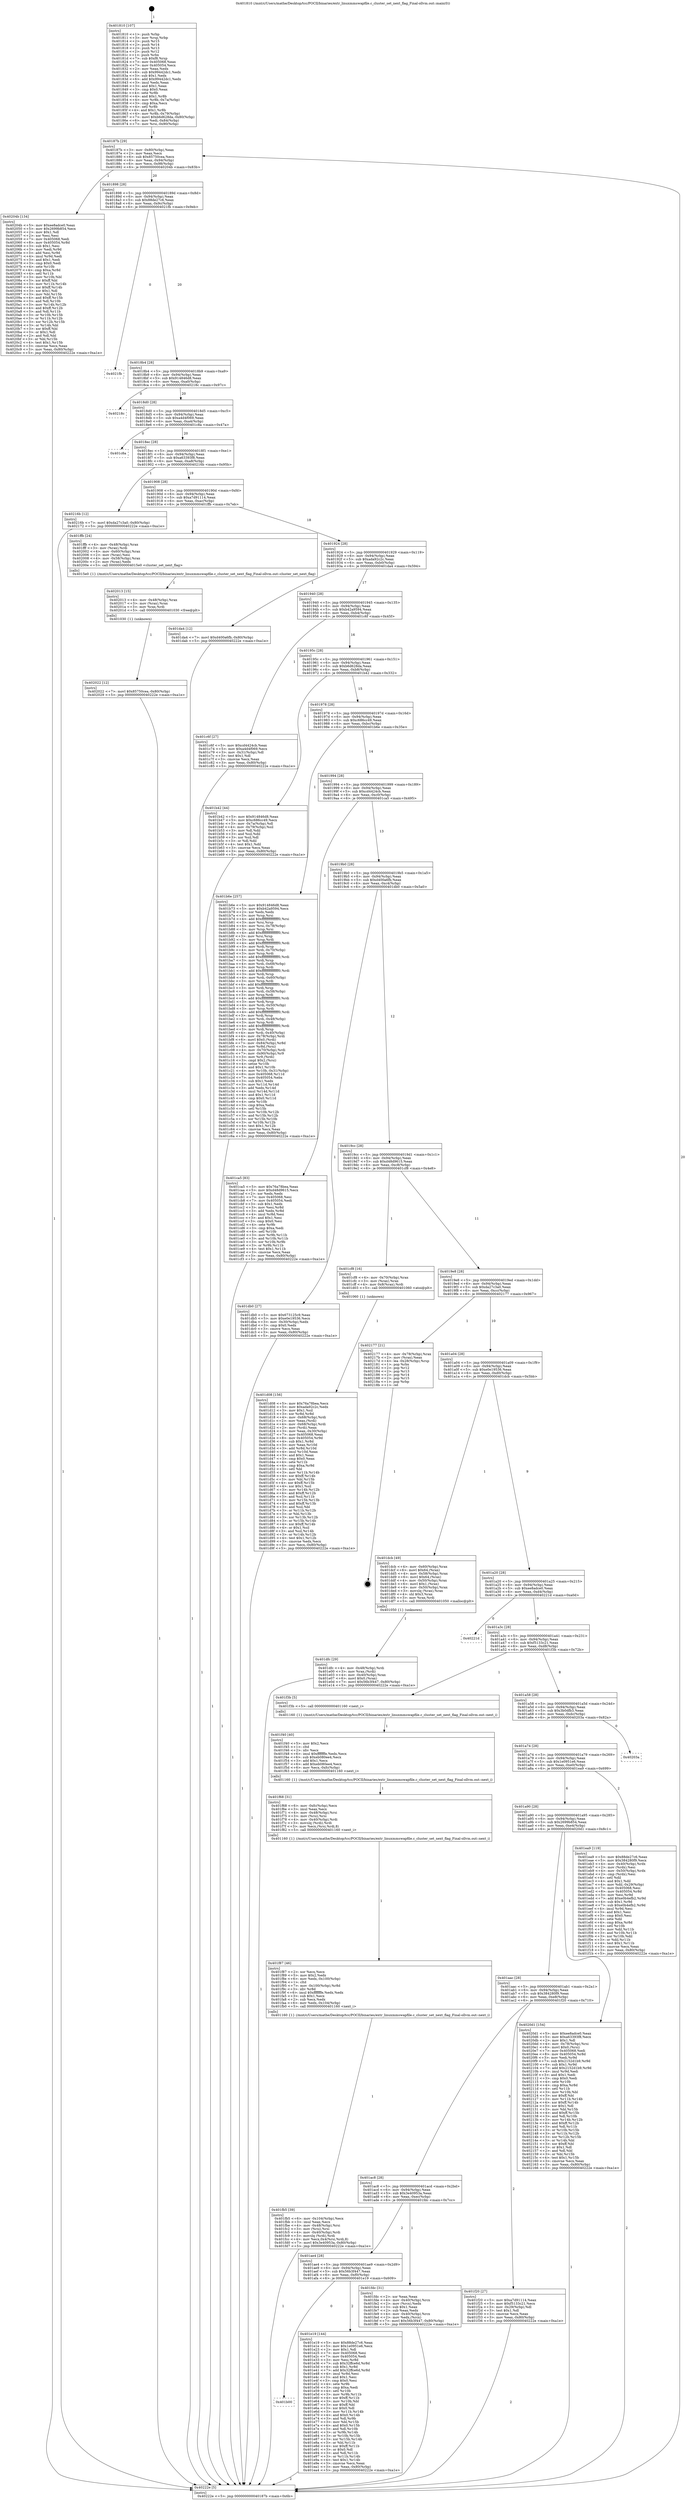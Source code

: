 digraph "0x401810" {
  label = "0x401810 (/mnt/c/Users/mathe/Desktop/tcc/POCII/binaries/extr_linuxmmswapfile.c_cluster_set_next_flag_Final-ollvm.out::main(0))"
  labelloc = "t"
  node[shape=record]

  Entry [label="",width=0.3,height=0.3,shape=circle,fillcolor=black,style=filled]
  "0x40187b" [label="{
     0x40187b [29]\l
     | [instrs]\l
     &nbsp;&nbsp;0x40187b \<+3\>: mov -0x80(%rbp),%eax\l
     &nbsp;&nbsp;0x40187e \<+2\>: mov %eax,%ecx\l
     &nbsp;&nbsp;0x401880 \<+6\>: sub $0x85750cea,%ecx\l
     &nbsp;&nbsp;0x401886 \<+6\>: mov %eax,-0x94(%rbp)\l
     &nbsp;&nbsp;0x40188c \<+6\>: mov %ecx,-0x98(%rbp)\l
     &nbsp;&nbsp;0x401892 \<+6\>: je 000000000040204b \<main+0x83b\>\l
  }"]
  "0x40204b" [label="{
     0x40204b [134]\l
     | [instrs]\l
     &nbsp;&nbsp;0x40204b \<+5\>: mov $0xee8adce0,%eax\l
     &nbsp;&nbsp;0x402050 \<+5\>: mov $0x2699b854,%ecx\l
     &nbsp;&nbsp;0x402055 \<+2\>: mov $0x1,%dl\l
     &nbsp;&nbsp;0x402057 \<+2\>: xor %esi,%esi\l
     &nbsp;&nbsp;0x402059 \<+7\>: mov 0x405068,%edi\l
     &nbsp;&nbsp;0x402060 \<+8\>: mov 0x405054,%r8d\l
     &nbsp;&nbsp;0x402068 \<+3\>: sub $0x1,%esi\l
     &nbsp;&nbsp;0x40206b \<+3\>: mov %edi,%r9d\l
     &nbsp;&nbsp;0x40206e \<+3\>: add %esi,%r9d\l
     &nbsp;&nbsp;0x402071 \<+4\>: imul %r9d,%edi\l
     &nbsp;&nbsp;0x402075 \<+3\>: and $0x1,%edi\l
     &nbsp;&nbsp;0x402078 \<+3\>: cmp $0x0,%edi\l
     &nbsp;&nbsp;0x40207b \<+4\>: sete %r10b\l
     &nbsp;&nbsp;0x40207f \<+4\>: cmp $0xa,%r8d\l
     &nbsp;&nbsp;0x402083 \<+4\>: setl %r11b\l
     &nbsp;&nbsp;0x402087 \<+3\>: mov %r10b,%bl\l
     &nbsp;&nbsp;0x40208a \<+3\>: xor $0xff,%bl\l
     &nbsp;&nbsp;0x40208d \<+3\>: mov %r11b,%r14b\l
     &nbsp;&nbsp;0x402090 \<+4\>: xor $0xff,%r14b\l
     &nbsp;&nbsp;0x402094 \<+3\>: xor $0x1,%dl\l
     &nbsp;&nbsp;0x402097 \<+3\>: mov %bl,%r15b\l
     &nbsp;&nbsp;0x40209a \<+4\>: and $0xff,%r15b\l
     &nbsp;&nbsp;0x40209e \<+3\>: and %dl,%r10b\l
     &nbsp;&nbsp;0x4020a1 \<+3\>: mov %r14b,%r12b\l
     &nbsp;&nbsp;0x4020a4 \<+4\>: and $0xff,%r12b\l
     &nbsp;&nbsp;0x4020a8 \<+3\>: and %dl,%r11b\l
     &nbsp;&nbsp;0x4020ab \<+3\>: or %r10b,%r15b\l
     &nbsp;&nbsp;0x4020ae \<+3\>: or %r11b,%r12b\l
     &nbsp;&nbsp;0x4020b1 \<+3\>: xor %r12b,%r15b\l
     &nbsp;&nbsp;0x4020b4 \<+3\>: or %r14b,%bl\l
     &nbsp;&nbsp;0x4020b7 \<+3\>: xor $0xff,%bl\l
     &nbsp;&nbsp;0x4020ba \<+3\>: or $0x1,%dl\l
     &nbsp;&nbsp;0x4020bd \<+2\>: and %dl,%bl\l
     &nbsp;&nbsp;0x4020bf \<+3\>: or %bl,%r15b\l
     &nbsp;&nbsp;0x4020c2 \<+4\>: test $0x1,%r15b\l
     &nbsp;&nbsp;0x4020c6 \<+3\>: cmovne %ecx,%eax\l
     &nbsp;&nbsp;0x4020c9 \<+3\>: mov %eax,-0x80(%rbp)\l
     &nbsp;&nbsp;0x4020cc \<+5\>: jmp 000000000040222e \<main+0xa1e\>\l
  }"]
  "0x401898" [label="{
     0x401898 [28]\l
     | [instrs]\l
     &nbsp;&nbsp;0x401898 \<+5\>: jmp 000000000040189d \<main+0x8d\>\l
     &nbsp;&nbsp;0x40189d \<+6\>: mov -0x94(%rbp),%eax\l
     &nbsp;&nbsp;0x4018a3 \<+5\>: sub $0x88de27c6,%eax\l
     &nbsp;&nbsp;0x4018a8 \<+6\>: mov %eax,-0x9c(%rbp)\l
     &nbsp;&nbsp;0x4018ae \<+6\>: je 00000000004021fb \<main+0x9eb\>\l
  }"]
  Exit [label="",width=0.3,height=0.3,shape=circle,fillcolor=black,style=filled,peripheries=2]
  "0x4021fb" [label="{
     0x4021fb\l
  }", style=dashed]
  "0x4018b4" [label="{
     0x4018b4 [28]\l
     | [instrs]\l
     &nbsp;&nbsp;0x4018b4 \<+5\>: jmp 00000000004018b9 \<main+0xa9\>\l
     &nbsp;&nbsp;0x4018b9 \<+6\>: mov -0x94(%rbp),%eax\l
     &nbsp;&nbsp;0x4018bf \<+5\>: sub $0x914846d8,%eax\l
     &nbsp;&nbsp;0x4018c4 \<+6\>: mov %eax,-0xa0(%rbp)\l
     &nbsp;&nbsp;0x4018ca \<+6\>: je 000000000040218c \<main+0x97c\>\l
  }"]
  "0x402022" [label="{
     0x402022 [12]\l
     | [instrs]\l
     &nbsp;&nbsp;0x402022 \<+7\>: movl $0x85750cea,-0x80(%rbp)\l
     &nbsp;&nbsp;0x402029 \<+5\>: jmp 000000000040222e \<main+0xa1e\>\l
  }"]
  "0x40218c" [label="{
     0x40218c\l
  }", style=dashed]
  "0x4018d0" [label="{
     0x4018d0 [28]\l
     | [instrs]\l
     &nbsp;&nbsp;0x4018d0 \<+5\>: jmp 00000000004018d5 \<main+0xc5\>\l
     &nbsp;&nbsp;0x4018d5 \<+6\>: mov -0x94(%rbp),%eax\l
     &nbsp;&nbsp;0x4018db \<+5\>: sub $0xa4d4f069,%eax\l
     &nbsp;&nbsp;0x4018e0 \<+6\>: mov %eax,-0xa4(%rbp)\l
     &nbsp;&nbsp;0x4018e6 \<+6\>: je 0000000000401c8a \<main+0x47a\>\l
  }"]
  "0x402013" [label="{
     0x402013 [15]\l
     | [instrs]\l
     &nbsp;&nbsp;0x402013 \<+4\>: mov -0x48(%rbp),%rax\l
     &nbsp;&nbsp;0x402017 \<+3\>: mov (%rax),%rax\l
     &nbsp;&nbsp;0x40201a \<+3\>: mov %rax,%rdi\l
     &nbsp;&nbsp;0x40201d \<+5\>: call 0000000000401030 \<free@plt\>\l
     | [calls]\l
     &nbsp;&nbsp;0x401030 \{1\} (unknown)\l
  }"]
  "0x401c8a" [label="{
     0x401c8a\l
  }", style=dashed]
  "0x4018ec" [label="{
     0x4018ec [28]\l
     | [instrs]\l
     &nbsp;&nbsp;0x4018ec \<+5\>: jmp 00000000004018f1 \<main+0xe1\>\l
     &nbsp;&nbsp;0x4018f1 \<+6\>: mov -0x94(%rbp),%eax\l
     &nbsp;&nbsp;0x4018f7 \<+5\>: sub $0xa63393f8,%eax\l
     &nbsp;&nbsp;0x4018fc \<+6\>: mov %eax,-0xa8(%rbp)\l
     &nbsp;&nbsp;0x401902 \<+6\>: je 000000000040216b \<main+0x95b\>\l
  }"]
  "0x401fb5" [label="{
     0x401fb5 [39]\l
     | [instrs]\l
     &nbsp;&nbsp;0x401fb5 \<+6\>: mov -0x104(%rbp),%ecx\l
     &nbsp;&nbsp;0x401fbb \<+3\>: imul %eax,%ecx\l
     &nbsp;&nbsp;0x401fbe \<+4\>: mov -0x48(%rbp),%rsi\l
     &nbsp;&nbsp;0x401fc2 \<+3\>: mov (%rsi),%rsi\l
     &nbsp;&nbsp;0x401fc5 \<+4\>: mov -0x40(%rbp),%rdi\l
     &nbsp;&nbsp;0x401fc9 \<+3\>: movslq (%rdi),%rdi\l
     &nbsp;&nbsp;0x401fcc \<+4\>: mov %ecx,0x4(%rsi,%rdi,8)\l
     &nbsp;&nbsp;0x401fd0 \<+7\>: movl $0x3e40953a,-0x80(%rbp)\l
     &nbsp;&nbsp;0x401fd7 \<+5\>: jmp 000000000040222e \<main+0xa1e\>\l
  }"]
  "0x40216b" [label="{
     0x40216b [12]\l
     | [instrs]\l
     &nbsp;&nbsp;0x40216b \<+7\>: movl $0xda27c3a0,-0x80(%rbp)\l
     &nbsp;&nbsp;0x402172 \<+5\>: jmp 000000000040222e \<main+0xa1e\>\l
  }"]
  "0x401908" [label="{
     0x401908 [28]\l
     | [instrs]\l
     &nbsp;&nbsp;0x401908 \<+5\>: jmp 000000000040190d \<main+0xfd\>\l
     &nbsp;&nbsp;0x40190d \<+6\>: mov -0x94(%rbp),%eax\l
     &nbsp;&nbsp;0x401913 \<+5\>: sub $0xa7d91114,%eax\l
     &nbsp;&nbsp;0x401918 \<+6\>: mov %eax,-0xac(%rbp)\l
     &nbsp;&nbsp;0x40191e \<+6\>: je 0000000000401ffb \<main+0x7eb\>\l
  }"]
  "0x401f87" [label="{
     0x401f87 [46]\l
     | [instrs]\l
     &nbsp;&nbsp;0x401f87 \<+2\>: xor %ecx,%ecx\l
     &nbsp;&nbsp;0x401f89 \<+5\>: mov $0x2,%edx\l
     &nbsp;&nbsp;0x401f8e \<+6\>: mov %edx,-0x100(%rbp)\l
     &nbsp;&nbsp;0x401f94 \<+1\>: cltd\l
     &nbsp;&nbsp;0x401f95 \<+7\>: mov -0x100(%rbp),%r8d\l
     &nbsp;&nbsp;0x401f9c \<+3\>: idiv %r8d\l
     &nbsp;&nbsp;0x401f9f \<+6\>: imul $0xfffffffe,%edx,%edx\l
     &nbsp;&nbsp;0x401fa5 \<+3\>: sub $0x1,%ecx\l
     &nbsp;&nbsp;0x401fa8 \<+2\>: sub %ecx,%edx\l
     &nbsp;&nbsp;0x401faa \<+6\>: mov %edx,-0x104(%rbp)\l
     &nbsp;&nbsp;0x401fb0 \<+5\>: call 0000000000401160 \<next_i\>\l
     | [calls]\l
     &nbsp;&nbsp;0x401160 \{1\} (/mnt/c/Users/mathe/Desktop/tcc/POCII/binaries/extr_linuxmmswapfile.c_cluster_set_next_flag_Final-ollvm.out::next_i)\l
  }"]
  "0x401ffb" [label="{
     0x401ffb [24]\l
     | [instrs]\l
     &nbsp;&nbsp;0x401ffb \<+4\>: mov -0x48(%rbp),%rax\l
     &nbsp;&nbsp;0x401fff \<+3\>: mov (%rax),%rdi\l
     &nbsp;&nbsp;0x402002 \<+4\>: mov -0x60(%rbp),%rax\l
     &nbsp;&nbsp;0x402006 \<+2\>: mov (%rax),%esi\l
     &nbsp;&nbsp;0x402008 \<+4\>: mov -0x58(%rbp),%rax\l
     &nbsp;&nbsp;0x40200c \<+2\>: mov (%rax),%edx\l
     &nbsp;&nbsp;0x40200e \<+5\>: call 00000000004015e0 \<cluster_set_next_flag\>\l
     | [calls]\l
     &nbsp;&nbsp;0x4015e0 \{1\} (/mnt/c/Users/mathe/Desktop/tcc/POCII/binaries/extr_linuxmmswapfile.c_cluster_set_next_flag_Final-ollvm.out::cluster_set_next_flag)\l
  }"]
  "0x401924" [label="{
     0x401924 [28]\l
     | [instrs]\l
     &nbsp;&nbsp;0x401924 \<+5\>: jmp 0000000000401929 \<main+0x119\>\l
     &nbsp;&nbsp;0x401929 \<+6\>: mov -0x94(%rbp),%eax\l
     &nbsp;&nbsp;0x40192f \<+5\>: sub $0xada92c2c,%eax\l
     &nbsp;&nbsp;0x401934 \<+6\>: mov %eax,-0xb0(%rbp)\l
     &nbsp;&nbsp;0x40193a \<+6\>: je 0000000000401da4 \<main+0x594\>\l
  }"]
  "0x401f68" [label="{
     0x401f68 [31]\l
     | [instrs]\l
     &nbsp;&nbsp;0x401f68 \<+6\>: mov -0xfc(%rbp),%ecx\l
     &nbsp;&nbsp;0x401f6e \<+3\>: imul %eax,%ecx\l
     &nbsp;&nbsp;0x401f71 \<+4\>: mov -0x48(%rbp),%rsi\l
     &nbsp;&nbsp;0x401f75 \<+3\>: mov (%rsi),%rsi\l
     &nbsp;&nbsp;0x401f78 \<+4\>: mov -0x40(%rbp),%rdi\l
     &nbsp;&nbsp;0x401f7c \<+3\>: movslq (%rdi),%rdi\l
     &nbsp;&nbsp;0x401f7f \<+3\>: mov %ecx,(%rsi,%rdi,8)\l
     &nbsp;&nbsp;0x401f82 \<+5\>: call 0000000000401160 \<next_i\>\l
     | [calls]\l
     &nbsp;&nbsp;0x401160 \{1\} (/mnt/c/Users/mathe/Desktop/tcc/POCII/binaries/extr_linuxmmswapfile.c_cluster_set_next_flag_Final-ollvm.out::next_i)\l
  }"]
  "0x401da4" [label="{
     0x401da4 [12]\l
     | [instrs]\l
     &nbsp;&nbsp;0x401da4 \<+7\>: movl $0xd400a6fb,-0x80(%rbp)\l
     &nbsp;&nbsp;0x401dab \<+5\>: jmp 000000000040222e \<main+0xa1e\>\l
  }"]
  "0x401940" [label="{
     0x401940 [28]\l
     | [instrs]\l
     &nbsp;&nbsp;0x401940 \<+5\>: jmp 0000000000401945 \<main+0x135\>\l
     &nbsp;&nbsp;0x401945 \<+6\>: mov -0x94(%rbp),%eax\l
     &nbsp;&nbsp;0x40194b \<+5\>: sub $0xb42a9594,%eax\l
     &nbsp;&nbsp;0x401950 \<+6\>: mov %eax,-0xb4(%rbp)\l
     &nbsp;&nbsp;0x401956 \<+6\>: je 0000000000401c6f \<main+0x45f\>\l
  }"]
  "0x401f40" [label="{
     0x401f40 [40]\l
     | [instrs]\l
     &nbsp;&nbsp;0x401f40 \<+5\>: mov $0x2,%ecx\l
     &nbsp;&nbsp;0x401f45 \<+1\>: cltd\l
     &nbsp;&nbsp;0x401f46 \<+2\>: idiv %ecx\l
     &nbsp;&nbsp;0x401f48 \<+6\>: imul $0xfffffffe,%edx,%ecx\l
     &nbsp;&nbsp;0x401f4e \<+6\>: sub $0xeb080ee4,%ecx\l
     &nbsp;&nbsp;0x401f54 \<+3\>: add $0x1,%ecx\l
     &nbsp;&nbsp;0x401f57 \<+6\>: add $0xeb080ee4,%ecx\l
     &nbsp;&nbsp;0x401f5d \<+6\>: mov %ecx,-0xfc(%rbp)\l
     &nbsp;&nbsp;0x401f63 \<+5\>: call 0000000000401160 \<next_i\>\l
     | [calls]\l
     &nbsp;&nbsp;0x401160 \{1\} (/mnt/c/Users/mathe/Desktop/tcc/POCII/binaries/extr_linuxmmswapfile.c_cluster_set_next_flag_Final-ollvm.out::next_i)\l
  }"]
  "0x401c6f" [label="{
     0x401c6f [27]\l
     | [instrs]\l
     &nbsp;&nbsp;0x401c6f \<+5\>: mov $0xcd4424cb,%eax\l
     &nbsp;&nbsp;0x401c74 \<+5\>: mov $0xa4d4f069,%ecx\l
     &nbsp;&nbsp;0x401c79 \<+3\>: mov -0x31(%rbp),%dl\l
     &nbsp;&nbsp;0x401c7c \<+3\>: test $0x1,%dl\l
     &nbsp;&nbsp;0x401c7f \<+3\>: cmovne %ecx,%eax\l
     &nbsp;&nbsp;0x401c82 \<+3\>: mov %eax,-0x80(%rbp)\l
     &nbsp;&nbsp;0x401c85 \<+5\>: jmp 000000000040222e \<main+0xa1e\>\l
  }"]
  "0x40195c" [label="{
     0x40195c [28]\l
     | [instrs]\l
     &nbsp;&nbsp;0x40195c \<+5\>: jmp 0000000000401961 \<main+0x151\>\l
     &nbsp;&nbsp;0x401961 \<+6\>: mov -0x94(%rbp),%eax\l
     &nbsp;&nbsp;0x401967 \<+5\>: sub $0xb6d628da,%eax\l
     &nbsp;&nbsp;0x40196c \<+6\>: mov %eax,-0xb8(%rbp)\l
     &nbsp;&nbsp;0x401972 \<+6\>: je 0000000000401b42 \<main+0x332\>\l
  }"]
  "0x401b00" [label="{
     0x401b00\l
  }", style=dashed]
  "0x401b42" [label="{
     0x401b42 [44]\l
     | [instrs]\l
     &nbsp;&nbsp;0x401b42 \<+5\>: mov $0x914846d8,%eax\l
     &nbsp;&nbsp;0x401b47 \<+5\>: mov $0xc686cc49,%ecx\l
     &nbsp;&nbsp;0x401b4c \<+3\>: mov -0x7a(%rbp),%dl\l
     &nbsp;&nbsp;0x401b4f \<+4\>: mov -0x79(%rbp),%sil\l
     &nbsp;&nbsp;0x401b53 \<+3\>: mov %dl,%dil\l
     &nbsp;&nbsp;0x401b56 \<+3\>: and %sil,%dil\l
     &nbsp;&nbsp;0x401b59 \<+3\>: xor %sil,%dl\l
     &nbsp;&nbsp;0x401b5c \<+3\>: or %dl,%dil\l
     &nbsp;&nbsp;0x401b5f \<+4\>: test $0x1,%dil\l
     &nbsp;&nbsp;0x401b63 \<+3\>: cmovne %ecx,%eax\l
     &nbsp;&nbsp;0x401b66 \<+3\>: mov %eax,-0x80(%rbp)\l
     &nbsp;&nbsp;0x401b69 \<+5\>: jmp 000000000040222e \<main+0xa1e\>\l
  }"]
  "0x401978" [label="{
     0x401978 [28]\l
     | [instrs]\l
     &nbsp;&nbsp;0x401978 \<+5\>: jmp 000000000040197d \<main+0x16d\>\l
     &nbsp;&nbsp;0x40197d \<+6\>: mov -0x94(%rbp),%eax\l
     &nbsp;&nbsp;0x401983 \<+5\>: sub $0xc686cc49,%eax\l
     &nbsp;&nbsp;0x401988 \<+6\>: mov %eax,-0xbc(%rbp)\l
     &nbsp;&nbsp;0x40198e \<+6\>: je 0000000000401b6e \<main+0x35e\>\l
  }"]
  "0x40222e" [label="{
     0x40222e [5]\l
     | [instrs]\l
     &nbsp;&nbsp;0x40222e \<+5\>: jmp 000000000040187b \<main+0x6b\>\l
  }"]
  "0x401810" [label="{
     0x401810 [107]\l
     | [instrs]\l
     &nbsp;&nbsp;0x401810 \<+1\>: push %rbp\l
     &nbsp;&nbsp;0x401811 \<+3\>: mov %rsp,%rbp\l
     &nbsp;&nbsp;0x401814 \<+2\>: push %r15\l
     &nbsp;&nbsp;0x401816 \<+2\>: push %r14\l
     &nbsp;&nbsp;0x401818 \<+2\>: push %r13\l
     &nbsp;&nbsp;0x40181a \<+2\>: push %r12\l
     &nbsp;&nbsp;0x40181c \<+1\>: push %rbx\l
     &nbsp;&nbsp;0x40181d \<+7\>: sub $0xf8,%rsp\l
     &nbsp;&nbsp;0x401824 \<+7\>: mov 0x405068,%eax\l
     &nbsp;&nbsp;0x40182b \<+7\>: mov 0x405054,%ecx\l
     &nbsp;&nbsp;0x401832 \<+2\>: mov %eax,%edx\l
     &nbsp;&nbsp;0x401834 \<+6\>: sub $0x99442dc1,%edx\l
     &nbsp;&nbsp;0x40183a \<+3\>: sub $0x1,%edx\l
     &nbsp;&nbsp;0x40183d \<+6\>: add $0x99442dc1,%edx\l
     &nbsp;&nbsp;0x401843 \<+3\>: imul %edx,%eax\l
     &nbsp;&nbsp;0x401846 \<+3\>: and $0x1,%eax\l
     &nbsp;&nbsp;0x401849 \<+3\>: cmp $0x0,%eax\l
     &nbsp;&nbsp;0x40184c \<+4\>: sete %r8b\l
     &nbsp;&nbsp;0x401850 \<+4\>: and $0x1,%r8b\l
     &nbsp;&nbsp;0x401854 \<+4\>: mov %r8b,-0x7a(%rbp)\l
     &nbsp;&nbsp;0x401858 \<+3\>: cmp $0xa,%ecx\l
     &nbsp;&nbsp;0x40185b \<+4\>: setl %r8b\l
     &nbsp;&nbsp;0x40185f \<+4\>: and $0x1,%r8b\l
     &nbsp;&nbsp;0x401863 \<+4\>: mov %r8b,-0x79(%rbp)\l
     &nbsp;&nbsp;0x401867 \<+7\>: movl $0xb6d628da,-0x80(%rbp)\l
     &nbsp;&nbsp;0x40186e \<+6\>: mov %edi,-0x84(%rbp)\l
     &nbsp;&nbsp;0x401874 \<+7\>: mov %rsi,-0x90(%rbp)\l
  }"]
  "0x401e19" [label="{
     0x401e19 [144]\l
     | [instrs]\l
     &nbsp;&nbsp;0x401e19 \<+5\>: mov $0x88de27c6,%eax\l
     &nbsp;&nbsp;0x401e1e \<+5\>: mov $0x1e0951e6,%ecx\l
     &nbsp;&nbsp;0x401e23 \<+2\>: mov $0x1,%dl\l
     &nbsp;&nbsp;0x401e25 \<+7\>: mov 0x405068,%esi\l
     &nbsp;&nbsp;0x401e2c \<+7\>: mov 0x405054,%edi\l
     &nbsp;&nbsp;0x401e33 \<+3\>: mov %esi,%r8d\l
     &nbsp;&nbsp;0x401e36 \<+7\>: sub $0x32ffce6d,%r8d\l
     &nbsp;&nbsp;0x401e3d \<+4\>: sub $0x1,%r8d\l
     &nbsp;&nbsp;0x401e41 \<+7\>: add $0x32ffce6d,%r8d\l
     &nbsp;&nbsp;0x401e48 \<+4\>: imul %r8d,%esi\l
     &nbsp;&nbsp;0x401e4c \<+3\>: and $0x1,%esi\l
     &nbsp;&nbsp;0x401e4f \<+3\>: cmp $0x0,%esi\l
     &nbsp;&nbsp;0x401e52 \<+4\>: sete %r9b\l
     &nbsp;&nbsp;0x401e56 \<+3\>: cmp $0xa,%edi\l
     &nbsp;&nbsp;0x401e59 \<+4\>: setl %r10b\l
     &nbsp;&nbsp;0x401e5d \<+3\>: mov %r9b,%r11b\l
     &nbsp;&nbsp;0x401e60 \<+4\>: xor $0xff,%r11b\l
     &nbsp;&nbsp;0x401e64 \<+3\>: mov %r10b,%bl\l
     &nbsp;&nbsp;0x401e67 \<+3\>: xor $0xff,%bl\l
     &nbsp;&nbsp;0x401e6a \<+3\>: xor $0x0,%dl\l
     &nbsp;&nbsp;0x401e6d \<+3\>: mov %r11b,%r14b\l
     &nbsp;&nbsp;0x401e70 \<+4\>: and $0x0,%r14b\l
     &nbsp;&nbsp;0x401e74 \<+3\>: and %dl,%r9b\l
     &nbsp;&nbsp;0x401e77 \<+3\>: mov %bl,%r15b\l
     &nbsp;&nbsp;0x401e7a \<+4\>: and $0x0,%r15b\l
     &nbsp;&nbsp;0x401e7e \<+3\>: and %dl,%r10b\l
     &nbsp;&nbsp;0x401e81 \<+3\>: or %r9b,%r14b\l
     &nbsp;&nbsp;0x401e84 \<+3\>: or %r10b,%r15b\l
     &nbsp;&nbsp;0x401e87 \<+3\>: xor %r15b,%r14b\l
     &nbsp;&nbsp;0x401e8a \<+3\>: or %bl,%r11b\l
     &nbsp;&nbsp;0x401e8d \<+4\>: xor $0xff,%r11b\l
     &nbsp;&nbsp;0x401e91 \<+3\>: or $0x0,%dl\l
     &nbsp;&nbsp;0x401e94 \<+3\>: and %dl,%r11b\l
     &nbsp;&nbsp;0x401e97 \<+3\>: or %r11b,%r14b\l
     &nbsp;&nbsp;0x401e9a \<+4\>: test $0x1,%r14b\l
     &nbsp;&nbsp;0x401e9e \<+3\>: cmovne %ecx,%eax\l
     &nbsp;&nbsp;0x401ea1 \<+3\>: mov %eax,-0x80(%rbp)\l
     &nbsp;&nbsp;0x401ea4 \<+5\>: jmp 000000000040222e \<main+0xa1e\>\l
  }"]
  "0x401b6e" [label="{
     0x401b6e [257]\l
     | [instrs]\l
     &nbsp;&nbsp;0x401b6e \<+5\>: mov $0x914846d8,%eax\l
     &nbsp;&nbsp;0x401b73 \<+5\>: mov $0xb42a9594,%ecx\l
     &nbsp;&nbsp;0x401b78 \<+2\>: xor %edx,%edx\l
     &nbsp;&nbsp;0x401b7a \<+3\>: mov %rsp,%rsi\l
     &nbsp;&nbsp;0x401b7d \<+4\>: add $0xfffffffffffffff0,%rsi\l
     &nbsp;&nbsp;0x401b81 \<+3\>: mov %rsi,%rsp\l
     &nbsp;&nbsp;0x401b84 \<+4\>: mov %rsi,-0x78(%rbp)\l
     &nbsp;&nbsp;0x401b88 \<+3\>: mov %rsp,%rsi\l
     &nbsp;&nbsp;0x401b8b \<+4\>: add $0xfffffffffffffff0,%rsi\l
     &nbsp;&nbsp;0x401b8f \<+3\>: mov %rsi,%rsp\l
     &nbsp;&nbsp;0x401b92 \<+3\>: mov %rsp,%rdi\l
     &nbsp;&nbsp;0x401b95 \<+4\>: add $0xfffffffffffffff0,%rdi\l
     &nbsp;&nbsp;0x401b99 \<+3\>: mov %rdi,%rsp\l
     &nbsp;&nbsp;0x401b9c \<+4\>: mov %rdi,-0x70(%rbp)\l
     &nbsp;&nbsp;0x401ba0 \<+3\>: mov %rsp,%rdi\l
     &nbsp;&nbsp;0x401ba3 \<+4\>: add $0xfffffffffffffff0,%rdi\l
     &nbsp;&nbsp;0x401ba7 \<+3\>: mov %rdi,%rsp\l
     &nbsp;&nbsp;0x401baa \<+4\>: mov %rdi,-0x68(%rbp)\l
     &nbsp;&nbsp;0x401bae \<+3\>: mov %rsp,%rdi\l
     &nbsp;&nbsp;0x401bb1 \<+4\>: add $0xfffffffffffffff0,%rdi\l
     &nbsp;&nbsp;0x401bb5 \<+3\>: mov %rdi,%rsp\l
     &nbsp;&nbsp;0x401bb8 \<+4\>: mov %rdi,-0x60(%rbp)\l
     &nbsp;&nbsp;0x401bbc \<+3\>: mov %rsp,%rdi\l
     &nbsp;&nbsp;0x401bbf \<+4\>: add $0xfffffffffffffff0,%rdi\l
     &nbsp;&nbsp;0x401bc3 \<+3\>: mov %rdi,%rsp\l
     &nbsp;&nbsp;0x401bc6 \<+4\>: mov %rdi,-0x58(%rbp)\l
     &nbsp;&nbsp;0x401bca \<+3\>: mov %rsp,%rdi\l
     &nbsp;&nbsp;0x401bcd \<+4\>: add $0xfffffffffffffff0,%rdi\l
     &nbsp;&nbsp;0x401bd1 \<+3\>: mov %rdi,%rsp\l
     &nbsp;&nbsp;0x401bd4 \<+4\>: mov %rdi,-0x50(%rbp)\l
     &nbsp;&nbsp;0x401bd8 \<+3\>: mov %rsp,%rdi\l
     &nbsp;&nbsp;0x401bdb \<+4\>: add $0xfffffffffffffff0,%rdi\l
     &nbsp;&nbsp;0x401bdf \<+3\>: mov %rdi,%rsp\l
     &nbsp;&nbsp;0x401be2 \<+4\>: mov %rdi,-0x48(%rbp)\l
     &nbsp;&nbsp;0x401be6 \<+3\>: mov %rsp,%rdi\l
     &nbsp;&nbsp;0x401be9 \<+4\>: add $0xfffffffffffffff0,%rdi\l
     &nbsp;&nbsp;0x401bed \<+3\>: mov %rdi,%rsp\l
     &nbsp;&nbsp;0x401bf0 \<+4\>: mov %rdi,-0x40(%rbp)\l
     &nbsp;&nbsp;0x401bf4 \<+4\>: mov -0x78(%rbp),%rdi\l
     &nbsp;&nbsp;0x401bf8 \<+6\>: movl $0x0,(%rdi)\l
     &nbsp;&nbsp;0x401bfe \<+7\>: mov -0x84(%rbp),%r8d\l
     &nbsp;&nbsp;0x401c05 \<+3\>: mov %r8d,(%rsi)\l
     &nbsp;&nbsp;0x401c08 \<+4\>: mov -0x70(%rbp),%rdi\l
     &nbsp;&nbsp;0x401c0c \<+7\>: mov -0x90(%rbp),%r9\l
     &nbsp;&nbsp;0x401c13 \<+3\>: mov %r9,(%rdi)\l
     &nbsp;&nbsp;0x401c16 \<+3\>: cmpl $0x2,(%rsi)\l
     &nbsp;&nbsp;0x401c19 \<+4\>: setne %r10b\l
     &nbsp;&nbsp;0x401c1d \<+4\>: and $0x1,%r10b\l
     &nbsp;&nbsp;0x401c21 \<+4\>: mov %r10b,-0x31(%rbp)\l
     &nbsp;&nbsp;0x401c25 \<+8\>: mov 0x405068,%r11d\l
     &nbsp;&nbsp;0x401c2d \<+7\>: mov 0x405054,%ebx\l
     &nbsp;&nbsp;0x401c34 \<+3\>: sub $0x1,%edx\l
     &nbsp;&nbsp;0x401c37 \<+3\>: mov %r11d,%r14d\l
     &nbsp;&nbsp;0x401c3a \<+3\>: add %edx,%r14d\l
     &nbsp;&nbsp;0x401c3d \<+4\>: imul %r14d,%r11d\l
     &nbsp;&nbsp;0x401c41 \<+4\>: and $0x1,%r11d\l
     &nbsp;&nbsp;0x401c45 \<+4\>: cmp $0x0,%r11d\l
     &nbsp;&nbsp;0x401c49 \<+4\>: sete %r10b\l
     &nbsp;&nbsp;0x401c4d \<+3\>: cmp $0xa,%ebx\l
     &nbsp;&nbsp;0x401c50 \<+4\>: setl %r15b\l
     &nbsp;&nbsp;0x401c54 \<+3\>: mov %r10b,%r12b\l
     &nbsp;&nbsp;0x401c57 \<+3\>: and %r15b,%r12b\l
     &nbsp;&nbsp;0x401c5a \<+3\>: xor %r15b,%r10b\l
     &nbsp;&nbsp;0x401c5d \<+3\>: or %r10b,%r12b\l
     &nbsp;&nbsp;0x401c60 \<+4\>: test $0x1,%r12b\l
     &nbsp;&nbsp;0x401c64 \<+3\>: cmovne %ecx,%eax\l
     &nbsp;&nbsp;0x401c67 \<+3\>: mov %eax,-0x80(%rbp)\l
     &nbsp;&nbsp;0x401c6a \<+5\>: jmp 000000000040222e \<main+0xa1e\>\l
  }"]
  "0x401994" [label="{
     0x401994 [28]\l
     | [instrs]\l
     &nbsp;&nbsp;0x401994 \<+5\>: jmp 0000000000401999 \<main+0x189\>\l
     &nbsp;&nbsp;0x401999 \<+6\>: mov -0x94(%rbp),%eax\l
     &nbsp;&nbsp;0x40199f \<+5\>: sub $0xcd4424cb,%eax\l
     &nbsp;&nbsp;0x4019a4 \<+6\>: mov %eax,-0xc0(%rbp)\l
     &nbsp;&nbsp;0x4019aa \<+6\>: je 0000000000401ca5 \<main+0x495\>\l
  }"]
  "0x401ae4" [label="{
     0x401ae4 [28]\l
     | [instrs]\l
     &nbsp;&nbsp;0x401ae4 \<+5\>: jmp 0000000000401ae9 \<main+0x2d9\>\l
     &nbsp;&nbsp;0x401ae9 \<+6\>: mov -0x94(%rbp),%eax\l
     &nbsp;&nbsp;0x401aef \<+5\>: sub $0x56b3f447,%eax\l
     &nbsp;&nbsp;0x401af4 \<+6\>: mov %eax,-0xf0(%rbp)\l
     &nbsp;&nbsp;0x401afa \<+6\>: je 0000000000401e19 \<main+0x609\>\l
  }"]
  "0x401fdc" [label="{
     0x401fdc [31]\l
     | [instrs]\l
     &nbsp;&nbsp;0x401fdc \<+2\>: xor %eax,%eax\l
     &nbsp;&nbsp;0x401fde \<+4\>: mov -0x40(%rbp),%rcx\l
     &nbsp;&nbsp;0x401fe2 \<+2\>: mov (%rcx),%edx\l
     &nbsp;&nbsp;0x401fe4 \<+3\>: sub $0x1,%eax\l
     &nbsp;&nbsp;0x401fe7 \<+2\>: sub %eax,%edx\l
     &nbsp;&nbsp;0x401fe9 \<+4\>: mov -0x40(%rbp),%rcx\l
     &nbsp;&nbsp;0x401fed \<+2\>: mov %edx,(%rcx)\l
     &nbsp;&nbsp;0x401fef \<+7\>: movl $0x56b3f447,-0x80(%rbp)\l
     &nbsp;&nbsp;0x401ff6 \<+5\>: jmp 000000000040222e \<main+0xa1e\>\l
  }"]
  "0x401ca5" [label="{
     0x401ca5 [83]\l
     | [instrs]\l
     &nbsp;&nbsp;0x401ca5 \<+5\>: mov $0x76a78bea,%eax\l
     &nbsp;&nbsp;0x401caa \<+5\>: mov $0xd48d9615,%ecx\l
     &nbsp;&nbsp;0x401caf \<+2\>: xor %edx,%edx\l
     &nbsp;&nbsp;0x401cb1 \<+7\>: mov 0x405068,%esi\l
     &nbsp;&nbsp;0x401cb8 \<+7\>: mov 0x405054,%edi\l
     &nbsp;&nbsp;0x401cbf \<+3\>: sub $0x1,%edx\l
     &nbsp;&nbsp;0x401cc2 \<+3\>: mov %esi,%r8d\l
     &nbsp;&nbsp;0x401cc5 \<+3\>: add %edx,%r8d\l
     &nbsp;&nbsp;0x401cc8 \<+4\>: imul %r8d,%esi\l
     &nbsp;&nbsp;0x401ccc \<+3\>: and $0x1,%esi\l
     &nbsp;&nbsp;0x401ccf \<+3\>: cmp $0x0,%esi\l
     &nbsp;&nbsp;0x401cd2 \<+4\>: sete %r9b\l
     &nbsp;&nbsp;0x401cd6 \<+3\>: cmp $0xa,%edi\l
     &nbsp;&nbsp;0x401cd9 \<+4\>: setl %r10b\l
     &nbsp;&nbsp;0x401cdd \<+3\>: mov %r9b,%r11b\l
     &nbsp;&nbsp;0x401ce0 \<+3\>: and %r10b,%r11b\l
     &nbsp;&nbsp;0x401ce3 \<+3\>: xor %r10b,%r9b\l
     &nbsp;&nbsp;0x401ce6 \<+3\>: or %r9b,%r11b\l
     &nbsp;&nbsp;0x401ce9 \<+4\>: test $0x1,%r11b\l
     &nbsp;&nbsp;0x401ced \<+3\>: cmovne %ecx,%eax\l
     &nbsp;&nbsp;0x401cf0 \<+3\>: mov %eax,-0x80(%rbp)\l
     &nbsp;&nbsp;0x401cf3 \<+5\>: jmp 000000000040222e \<main+0xa1e\>\l
  }"]
  "0x4019b0" [label="{
     0x4019b0 [28]\l
     | [instrs]\l
     &nbsp;&nbsp;0x4019b0 \<+5\>: jmp 00000000004019b5 \<main+0x1a5\>\l
     &nbsp;&nbsp;0x4019b5 \<+6\>: mov -0x94(%rbp),%eax\l
     &nbsp;&nbsp;0x4019bb \<+5\>: sub $0xd400a6fb,%eax\l
     &nbsp;&nbsp;0x4019c0 \<+6\>: mov %eax,-0xc4(%rbp)\l
     &nbsp;&nbsp;0x4019c6 \<+6\>: je 0000000000401db0 \<main+0x5a0\>\l
  }"]
  "0x401ac8" [label="{
     0x401ac8 [28]\l
     | [instrs]\l
     &nbsp;&nbsp;0x401ac8 \<+5\>: jmp 0000000000401acd \<main+0x2bd\>\l
     &nbsp;&nbsp;0x401acd \<+6\>: mov -0x94(%rbp),%eax\l
     &nbsp;&nbsp;0x401ad3 \<+5\>: sub $0x3e40953a,%eax\l
     &nbsp;&nbsp;0x401ad8 \<+6\>: mov %eax,-0xec(%rbp)\l
     &nbsp;&nbsp;0x401ade \<+6\>: je 0000000000401fdc \<main+0x7cc\>\l
  }"]
  "0x401db0" [label="{
     0x401db0 [27]\l
     | [instrs]\l
     &nbsp;&nbsp;0x401db0 \<+5\>: mov $0x673125c9,%eax\l
     &nbsp;&nbsp;0x401db5 \<+5\>: mov $0xe0e19536,%ecx\l
     &nbsp;&nbsp;0x401dba \<+3\>: mov -0x30(%rbp),%edx\l
     &nbsp;&nbsp;0x401dbd \<+3\>: cmp $0x0,%edx\l
     &nbsp;&nbsp;0x401dc0 \<+3\>: cmove %ecx,%eax\l
     &nbsp;&nbsp;0x401dc3 \<+3\>: mov %eax,-0x80(%rbp)\l
     &nbsp;&nbsp;0x401dc6 \<+5\>: jmp 000000000040222e \<main+0xa1e\>\l
  }"]
  "0x4019cc" [label="{
     0x4019cc [28]\l
     | [instrs]\l
     &nbsp;&nbsp;0x4019cc \<+5\>: jmp 00000000004019d1 \<main+0x1c1\>\l
     &nbsp;&nbsp;0x4019d1 \<+6\>: mov -0x94(%rbp),%eax\l
     &nbsp;&nbsp;0x4019d7 \<+5\>: sub $0xd48d9615,%eax\l
     &nbsp;&nbsp;0x4019dc \<+6\>: mov %eax,-0xc8(%rbp)\l
     &nbsp;&nbsp;0x4019e2 \<+6\>: je 0000000000401cf8 \<main+0x4e8\>\l
  }"]
  "0x401f20" [label="{
     0x401f20 [27]\l
     | [instrs]\l
     &nbsp;&nbsp;0x401f20 \<+5\>: mov $0xa7d91114,%eax\l
     &nbsp;&nbsp;0x401f25 \<+5\>: mov $0xf5133c21,%ecx\l
     &nbsp;&nbsp;0x401f2a \<+3\>: mov -0x29(%rbp),%dl\l
     &nbsp;&nbsp;0x401f2d \<+3\>: test $0x1,%dl\l
     &nbsp;&nbsp;0x401f30 \<+3\>: cmovne %ecx,%eax\l
     &nbsp;&nbsp;0x401f33 \<+3\>: mov %eax,-0x80(%rbp)\l
     &nbsp;&nbsp;0x401f36 \<+5\>: jmp 000000000040222e \<main+0xa1e\>\l
  }"]
  "0x401cf8" [label="{
     0x401cf8 [16]\l
     | [instrs]\l
     &nbsp;&nbsp;0x401cf8 \<+4\>: mov -0x70(%rbp),%rax\l
     &nbsp;&nbsp;0x401cfc \<+3\>: mov (%rax),%rax\l
     &nbsp;&nbsp;0x401cff \<+4\>: mov 0x8(%rax),%rdi\l
     &nbsp;&nbsp;0x401d03 \<+5\>: call 0000000000401060 \<atoi@plt\>\l
     | [calls]\l
     &nbsp;&nbsp;0x401060 \{1\} (unknown)\l
  }"]
  "0x4019e8" [label="{
     0x4019e8 [28]\l
     | [instrs]\l
     &nbsp;&nbsp;0x4019e8 \<+5\>: jmp 00000000004019ed \<main+0x1dd\>\l
     &nbsp;&nbsp;0x4019ed \<+6\>: mov -0x94(%rbp),%eax\l
     &nbsp;&nbsp;0x4019f3 \<+5\>: sub $0xda27c3a0,%eax\l
     &nbsp;&nbsp;0x4019f8 \<+6\>: mov %eax,-0xcc(%rbp)\l
     &nbsp;&nbsp;0x4019fe \<+6\>: je 0000000000402177 \<main+0x967\>\l
  }"]
  "0x401d08" [label="{
     0x401d08 [156]\l
     | [instrs]\l
     &nbsp;&nbsp;0x401d08 \<+5\>: mov $0x76a78bea,%ecx\l
     &nbsp;&nbsp;0x401d0d \<+5\>: mov $0xada92c2c,%edx\l
     &nbsp;&nbsp;0x401d12 \<+3\>: mov $0x1,%sil\l
     &nbsp;&nbsp;0x401d15 \<+3\>: xor %r8d,%r8d\l
     &nbsp;&nbsp;0x401d18 \<+4\>: mov -0x68(%rbp),%rdi\l
     &nbsp;&nbsp;0x401d1c \<+2\>: mov %eax,(%rdi)\l
     &nbsp;&nbsp;0x401d1e \<+4\>: mov -0x68(%rbp),%rdi\l
     &nbsp;&nbsp;0x401d22 \<+2\>: mov (%rdi),%eax\l
     &nbsp;&nbsp;0x401d24 \<+3\>: mov %eax,-0x30(%rbp)\l
     &nbsp;&nbsp;0x401d27 \<+7\>: mov 0x405068,%eax\l
     &nbsp;&nbsp;0x401d2e \<+8\>: mov 0x405054,%r9d\l
     &nbsp;&nbsp;0x401d36 \<+4\>: sub $0x1,%r8d\l
     &nbsp;&nbsp;0x401d3a \<+3\>: mov %eax,%r10d\l
     &nbsp;&nbsp;0x401d3d \<+3\>: add %r8d,%r10d\l
     &nbsp;&nbsp;0x401d40 \<+4\>: imul %r10d,%eax\l
     &nbsp;&nbsp;0x401d44 \<+3\>: and $0x1,%eax\l
     &nbsp;&nbsp;0x401d47 \<+3\>: cmp $0x0,%eax\l
     &nbsp;&nbsp;0x401d4a \<+4\>: sete %r11b\l
     &nbsp;&nbsp;0x401d4e \<+4\>: cmp $0xa,%r9d\l
     &nbsp;&nbsp;0x401d52 \<+3\>: setl %bl\l
     &nbsp;&nbsp;0x401d55 \<+3\>: mov %r11b,%r14b\l
     &nbsp;&nbsp;0x401d58 \<+4\>: xor $0xff,%r14b\l
     &nbsp;&nbsp;0x401d5c \<+3\>: mov %bl,%r15b\l
     &nbsp;&nbsp;0x401d5f \<+4\>: xor $0xff,%r15b\l
     &nbsp;&nbsp;0x401d63 \<+4\>: xor $0x1,%sil\l
     &nbsp;&nbsp;0x401d67 \<+3\>: mov %r14b,%r12b\l
     &nbsp;&nbsp;0x401d6a \<+4\>: and $0xff,%r12b\l
     &nbsp;&nbsp;0x401d6e \<+3\>: and %sil,%r11b\l
     &nbsp;&nbsp;0x401d71 \<+3\>: mov %r15b,%r13b\l
     &nbsp;&nbsp;0x401d74 \<+4\>: and $0xff,%r13b\l
     &nbsp;&nbsp;0x401d78 \<+3\>: and %sil,%bl\l
     &nbsp;&nbsp;0x401d7b \<+3\>: or %r11b,%r12b\l
     &nbsp;&nbsp;0x401d7e \<+3\>: or %bl,%r13b\l
     &nbsp;&nbsp;0x401d81 \<+3\>: xor %r13b,%r12b\l
     &nbsp;&nbsp;0x401d84 \<+3\>: or %r15b,%r14b\l
     &nbsp;&nbsp;0x401d87 \<+4\>: xor $0xff,%r14b\l
     &nbsp;&nbsp;0x401d8b \<+4\>: or $0x1,%sil\l
     &nbsp;&nbsp;0x401d8f \<+3\>: and %sil,%r14b\l
     &nbsp;&nbsp;0x401d92 \<+3\>: or %r14b,%r12b\l
     &nbsp;&nbsp;0x401d95 \<+4\>: test $0x1,%r12b\l
     &nbsp;&nbsp;0x401d99 \<+3\>: cmovne %edx,%ecx\l
     &nbsp;&nbsp;0x401d9c \<+3\>: mov %ecx,-0x80(%rbp)\l
     &nbsp;&nbsp;0x401d9f \<+5\>: jmp 000000000040222e \<main+0xa1e\>\l
  }"]
  "0x401aac" [label="{
     0x401aac [28]\l
     | [instrs]\l
     &nbsp;&nbsp;0x401aac \<+5\>: jmp 0000000000401ab1 \<main+0x2a1\>\l
     &nbsp;&nbsp;0x401ab1 \<+6\>: mov -0x94(%rbp),%eax\l
     &nbsp;&nbsp;0x401ab7 \<+5\>: sub $0x384280f9,%eax\l
     &nbsp;&nbsp;0x401abc \<+6\>: mov %eax,-0xe8(%rbp)\l
     &nbsp;&nbsp;0x401ac2 \<+6\>: je 0000000000401f20 \<main+0x710\>\l
  }"]
  "0x402177" [label="{
     0x402177 [21]\l
     | [instrs]\l
     &nbsp;&nbsp;0x402177 \<+4\>: mov -0x78(%rbp),%rax\l
     &nbsp;&nbsp;0x40217b \<+2\>: mov (%rax),%eax\l
     &nbsp;&nbsp;0x40217d \<+4\>: lea -0x28(%rbp),%rsp\l
     &nbsp;&nbsp;0x402181 \<+1\>: pop %rbx\l
     &nbsp;&nbsp;0x402182 \<+2\>: pop %r12\l
     &nbsp;&nbsp;0x402184 \<+2\>: pop %r13\l
     &nbsp;&nbsp;0x402186 \<+2\>: pop %r14\l
     &nbsp;&nbsp;0x402188 \<+2\>: pop %r15\l
     &nbsp;&nbsp;0x40218a \<+1\>: pop %rbp\l
     &nbsp;&nbsp;0x40218b \<+1\>: ret\l
  }"]
  "0x401a04" [label="{
     0x401a04 [28]\l
     | [instrs]\l
     &nbsp;&nbsp;0x401a04 \<+5\>: jmp 0000000000401a09 \<main+0x1f9\>\l
     &nbsp;&nbsp;0x401a09 \<+6\>: mov -0x94(%rbp),%eax\l
     &nbsp;&nbsp;0x401a0f \<+5\>: sub $0xe0e19536,%eax\l
     &nbsp;&nbsp;0x401a14 \<+6\>: mov %eax,-0xd0(%rbp)\l
     &nbsp;&nbsp;0x401a1a \<+6\>: je 0000000000401dcb \<main+0x5bb\>\l
  }"]
  "0x4020d1" [label="{
     0x4020d1 [154]\l
     | [instrs]\l
     &nbsp;&nbsp;0x4020d1 \<+5\>: mov $0xee8adce0,%eax\l
     &nbsp;&nbsp;0x4020d6 \<+5\>: mov $0xa63393f8,%ecx\l
     &nbsp;&nbsp;0x4020db \<+2\>: mov $0x1,%dl\l
     &nbsp;&nbsp;0x4020dd \<+4\>: mov -0x78(%rbp),%rsi\l
     &nbsp;&nbsp;0x4020e1 \<+6\>: movl $0x0,(%rsi)\l
     &nbsp;&nbsp;0x4020e7 \<+7\>: mov 0x405068,%edi\l
     &nbsp;&nbsp;0x4020ee \<+8\>: mov 0x405054,%r8d\l
     &nbsp;&nbsp;0x4020f6 \<+3\>: mov %edi,%r9d\l
     &nbsp;&nbsp;0x4020f9 \<+7\>: sub $0x2152d1b9,%r9d\l
     &nbsp;&nbsp;0x402100 \<+4\>: sub $0x1,%r9d\l
     &nbsp;&nbsp;0x402104 \<+7\>: add $0x2152d1b9,%r9d\l
     &nbsp;&nbsp;0x40210b \<+4\>: imul %r9d,%edi\l
     &nbsp;&nbsp;0x40210f \<+3\>: and $0x1,%edi\l
     &nbsp;&nbsp;0x402112 \<+3\>: cmp $0x0,%edi\l
     &nbsp;&nbsp;0x402115 \<+4\>: sete %r10b\l
     &nbsp;&nbsp;0x402119 \<+4\>: cmp $0xa,%r8d\l
     &nbsp;&nbsp;0x40211d \<+4\>: setl %r11b\l
     &nbsp;&nbsp;0x402121 \<+3\>: mov %r10b,%bl\l
     &nbsp;&nbsp;0x402124 \<+3\>: xor $0xff,%bl\l
     &nbsp;&nbsp;0x402127 \<+3\>: mov %r11b,%r14b\l
     &nbsp;&nbsp;0x40212a \<+4\>: xor $0xff,%r14b\l
     &nbsp;&nbsp;0x40212e \<+3\>: xor $0x1,%dl\l
     &nbsp;&nbsp;0x402131 \<+3\>: mov %bl,%r15b\l
     &nbsp;&nbsp;0x402134 \<+4\>: and $0xff,%r15b\l
     &nbsp;&nbsp;0x402138 \<+3\>: and %dl,%r10b\l
     &nbsp;&nbsp;0x40213b \<+3\>: mov %r14b,%r12b\l
     &nbsp;&nbsp;0x40213e \<+4\>: and $0xff,%r12b\l
     &nbsp;&nbsp;0x402142 \<+3\>: and %dl,%r11b\l
     &nbsp;&nbsp;0x402145 \<+3\>: or %r10b,%r15b\l
     &nbsp;&nbsp;0x402148 \<+3\>: or %r11b,%r12b\l
     &nbsp;&nbsp;0x40214b \<+3\>: xor %r12b,%r15b\l
     &nbsp;&nbsp;0x40214e \<+3\>: or %r14b,%bl\l
     &nbsp;&nbsp;0x402151 \<+3\>: xor $0xff,%bl\l
     &nbsp;&nbsp;0x402154 \<+3\>: or $0x1,%dl\l
     &nbsp;&nbsp;0x402157 \<+2\>: and %dl,%bl\l
     &nbsp;&nbsp;0x402159 \<+3\>: or %bl,%r15b\l
     &nbsp;&nbsp;0x40215c \<+4\>: test $0x1,%r15b\l
     &nbsp;&nbsp;0x402160 \<+3\>: cmovne %ecx,%eax\l
     &nbsp;&nbsp;0x402163 \<+3\>: mov %eax,-0x80(%rbp)\l
     &nbsp;&nbsp;0x402166 \<+5\>: jmp 000000000040222e \<main+0xa1e\>\l
  }"]
  "0x401dcb" [label="{
     0x401dcb [49]\l
     | [instrs]\l
     &nbsp;&nbsp;0x401dcb \<+4\>: mov -0x60(%rbp),%rax\l
     &nbsp;&nbsp;0x401dcf \<+6\>: movl $0x64,(%rax)\l
     &nbsp;&nbsp;0x401dd5 \<+4\>: mov -0x58(%rbp),%rax\l
     &nbsp;&nbsp;0x401dd9 \<+6\>: movl $0x64,(%rax)\l
     &nbsp;&nbsp;0x401ddf \<+4\>: mov -0x50(%rbp),%rax\l
     &nbsp;&nbsp;0x401de3 \<+6\>: movl $0x1,(%rax)\l
     &nbsp;&nbsp;0x401de9 \<+4\>: mov -0x50(%rbp),%rax\l
     &nbsp;&nbsp;0x401ded \<+3\>: movslq (%rax),%rax\l
     &nbsp;&nbsp;0x401df0 \<+4\>: shl $0x3,%rax\l
     &nbsp;&nbsp;0x401df4 \<+3\>: mov %rax,%rdi\l
     &nbsp;&nbsp;0x401df7 \<+5\>: call 0000000000401050 \<malloc@plt\>\l
     | [calls]\l
     &nbsp;&nbsp;0x401050 \{1\} (unknown)\l
  }"]
  "0x401a20" [label="{
     0x401a20 [28]\l
     | [instrs]\l
     &nbsp;&nbsp;0x401a20 \<+5\>: jmp 0000000000401a25 \<main+0x215\>\l
     &nbsp;&nbsp;0x401a25 \<+6\>: mov -0x94(%rbp),%eax\l
     &nbsp;&nbsp;0x401a2b \<+5\>: sub $0xee8adce0,%eax\l
     &nbsp;&nbsp;0x401a30 \<+6\>: mov %eax,-0xd4(%rbp)\l
     &nbsp;&nbsp;0x401a36 \<+6\>: je 000000000040221d \<main+0xa0d\>\l
  }"]
  "0x401dfc" [label="{
     0x401dfc [29]\l
     | [instrs]\l
     &nbsp;&nbsp;0x401dfc \<+4\>: mov -0x48(%rbp),%rdi\l
     &nbsp;&nbsp;0x401e00 \<+3\>: mov %rax,(%rdi)\l
     &nbsp;&nbsp;0x401e03 \<+4\>: mov -0x40(%rbp),%rax\l
     &nbsp;&nbsp;0x401e07 \<+6\>: movl $0x0,(%rax)\l
     &nbsp;&nbsp;0x401e0d \<+7\>: movl $0x56b3f447,-0x80(%rbp)\l
     &nbsp;&nbsp;0x401e14 \<+5\>: jmp 000000000040222e \<main+0xa1e\>\l
  }"]
  "0x401a90" [label="{
     0x401a90 [28]\l
     | [instrs]\l
     &nbsp;&nbsp;0x401a90 \<+5\>: jmp 0000000000401a95 \<main+0x285\>\l
     &nbsp;&nbsp;0x401a95 \<+6\>: mov -0x94(%rbp),%eax\l
     &nbsp;&nbsp;0x401a9b \<+5\>: sub $0x2699b854,%eax\l
     &nbsp;&nbsp;0x401aa0 \<+6\>: mov %eax,-0xe4(%rbp)\l
     &nbsp;&nbsp;0x401aa6 \<+6\>: je 00000000004020d1 \<main+0x8c1\>\l
  }"]
  "0x40221d" [label="{
     0x40221d\l
  }", style=dashed]
  "0x401a3c" [label="{
     0x401a3c [28]\l
     | [instrs]\l
     &nbsp;&nbsp;0x401a3c \<+5\>: jmp 0000000000401a41 \<main+0x231\>\l
     &nbsp;&nbsp;0x401a41 \<+6\>: mov -0x94(%rbp),%eax\l
     &nbsp;&nbsp;0x401a47 \<+5\>: sub $0xf5133c21,%eax\l
     &nbsp;&nbsp;0x401a4c \<+6\>: mov %eax,-0xd8(%rbp)\l
     &nbsp;&nbsp;0x401a52 \<+6\>: je 0000000000401f3b \<main+0x72b\>\l
  }"]
  "0x401ea9" [label="{
     0x401ea9 [119]\l
     | [instrs]\l
     &nbsp;&nbsp;0x401ea9 \<+5\>: mov $0x88de27c6,%eax\l
     &nbsp;&nbsp;0x401eae \<+5\>: mov $0x384280f9,%ecx\l
     &nbsp;&nbsp;0x401eb3 \<+4\>: mov -0x40(%rbp),%rdx\l
     &nbsp;&nbsp;0x401eb7 \<+2\>: mov (%rdx),%esi\l
     &nbsp;&nbsp;0x401eb9 \<+4\>: mov -0x50(%rbp),%rdx\l
     &nbsp;&nbsp;0x401ebd \<+2\>: cmp (%rdx),%esi\l
     &nbsp;&nbsp;0x401ebf \<+4\>: setl %dil\l
     &nbsp;&nbsp;0x401ec3 \<+4\>: and $0x1,%dil\l
     &nbsp;&nbsp;0x401ec7 \<+4\>: mov %dil,-0x29(%rbp)\l
     &nbsp;&nbsp;0x401ecb \<+7\>: mov 0x405068,%esi\l
     &nbsp;&nbsp;0x401ed2 \<+8\>: mov 0x405054,%r8d\l
     &nbsp;&nbsp;0x401eda \<+3\>: mov %esi,%r9d\l
     &nbsp;&nbsp;0x401edd \<+7\>: add $0xe0b4efb2,%r9d\l
     &nbsp;&nbsp;0x401ee4 \<+4\>: sub $0x1,%r9d\l
     &nbsp;&nbsp;0x401ee8 \<+7\>: sub $0xe0b4efb2,%r9d\l
     &nbsp;&nbsp;0x401eef \<+4\>: imul %r9d,%esi\l
     &nbsp;&nbsp;0x401ef3 \<+3\>: and $0x1,%esi\l
     &nbsp;&nbsp;0x401ef6 \<+3\>: cmp $0x0,%esi\l
     &nbsp;&nbsp;0x401ef9 \<+4\>: sete %dil\l
     &nbsp;&nbsp;0x401efd \<+4\>: cmp $0xa,%r8d\l
     &nbsp;&nbsp;0x401f01 \<+4\>: setl %r10b\l
     &nbsp;&nbsp;0x401f05 \<+3\>: mov %dil,%r11b\l
     &nbsp;&nbsp;0x401f08 \<+3\>: and %r10b,%r11b\l
     &nbsp;&nbsp;0x401f0b \<+3\>: xor %r10b,%dil\l
     &nbsp;&nbsp;0x401f0e \<+3\>: or %dil,%r11b\l
     &nbsp;&nbsp;0x401f11 \<+4\>: test $0x1,%r11b\l
     &nbsp;&nbsp;0x401f15 \<+3\>: cmovne %ecx,%eax\l
     &nbsp;&nbsp;0x401f18 \<+3\>: mov %eax,-0x80(%rbp)\l
     &nbsp;&nbsp;0x401f1b \<+5\>: jmp 000000000040222e \<main+0xa1e\>\l
  }"]
  "0x401f3b" [label="{
     0x401f3b [5]\l
     | [instrs]\l
     &nbsp;&nbsp;0x401f3b \<+5\>: call 0000000000401160 \<next_i\>\l
     | [calls]\l
     &nbsp;&nbsp;0x401160 \{1\} (/mnt/c/Users/mathe/Desktop/tcc/POCII/binaries/extr_linuxmmswapfile.c_cluster_set_next_flag_Final-ollvm.out::next_i)\l
  }"]
  "0x401a58" [label="{
     0x401a58 [28]\l
     | [instrs]\l
     &nbsp;&nbsp;0x401a58 \<+5\>: jmp 0000000000401a5d \<main+0x24d\>\l
     &nbsp;&nbsp;0x401a5d \<+6\>: mov -0x94(%rbp),%eax\l
     &nbsp;&nbsp;0x401a63 \<+5\>: sub $0x3b0dfb3,%eax\l
     &nbsp;&nbsp;0x401a68 \<+6\>: mov %eax,-0xdc(%rbp)\l
     &nbsp;&nbsp;0x401a6e \<+6\>: je 000000000040203a \<main+0x82a\>\l
  }"]
  "0x401a74" [label="{
     0x401a74 [28]\l
     | [instrs]\l
     &nbsp;&nbsp;0x401a74 \<+5\>: jmp 0000000000401a79 \<main+0x269\>\l
     &nbsp;&nbsp;0x401a79 \<+6\>: mov -0x94(%rbp),%eax\l
     &nbsp;&nbsp;0x401a7f \<+5\>: sub $0x1e0951e6,%eax\l
     &nbsp;&nbsp;0x401a84 \<+6\>: mov %eax,-0xe0(%rbp)\l
     &nbsp;&nbsp;0x401a8a \<+6\>: je 0000000000401ea9 \<main+0x699\>\l
  }"]
  "0x40203a" [label="{
     0x40203a\l
  }", style=dashed]
  Entry -> "0x401810" [label=" 1"]
  "0x40187b" -> "0x40204b" [label=" 1"]
  "0x40187b" -> "0x401898" [label=" 20"]
  "0x402177" -> Exit [label=" 1"]
  "0x401898" -> "0x4021fb" [label=" 0"]
  "0x401898" -> "0x4018b4" [label=" 20"]
  "0x40216b" -> "0x40222e" [label=" 1"]
  "0x4018b4" -> "0x40218c" [label=" 0"]
  "0x4018b4" -> "0x4018d0" [label=" 20"]
  "0x4020d1" -> "0x40222e" [label=" 1"]
  "0x4018d0" -> "0x401c8a" [label=" 0"]
  "0x4018d0" -> "0x4018ec" [label=" 20"]
  "0x40204b" -> "0x40222e" [label=" 1"]
  "0x4018ec" -> "0x40216b" [label=" 1"]
  "0x4018ec" -> "0x401908" [label=" 19"]
  "0x402022" -> "0x40222e" [label=" 1"]
  "0x401908" -> "0x401ffb" [label=" 1"]
  "0x401908" -> "0x401924" [label=" 18"]
  "0x402013" -> "0x402022" [label=" 1"]
  "0x401924" -> "0x401da4" [label=" 1"]
  "0x401924" -> "0x401940" [label=" 17"]
  "0x401ffb" -> "0x402013" [label=" 1"]
  "0x401940" -> "0x401c6f" [label=" 1"]
  "0x401940" -> "0x40195c" [label=" 16"]
  "0x401fdc" -> "0x40222e" [label=" 1"]
  "0x40195c" -> "0x401b42" [label=" 1"]
  "0x40195c" -> "0x401978" [label=" 15"]
  "0x401b42" -> "0x40222e" [label=" 1"]
  "0x401810" -> "0x40187b" [label=" 1"]
  "0x40222e" -> "0x40187b" [label=" 20"]
  "0x401fb5" -> "0x40222e" [label=" 1"]
  "0x401978" -> "0x401b6e" [label=" 1"]
  "0x401978" -> "0x401994" [label=" 14"]
  "0x401f87" -> "0x401fb5" [label=" 1"]
  "0x401b6e" -> "0x40222e" [label=" 1"]
  "0x401c6f" -> "0x40222e" [label=" 1"]
  "0x401f40" -> "0x401f68" [label=" 1"]
  "0x401994" -> "0x401ca5" [label=" 1"]
  "0x401994" -> "0x4019b0" [label=" 13"]
  "0x401ca5" -> "0x40222e" [label=" 1"]
  "0x401f3b" -> "0x401f40" [label=" 1"]
  "0x4019b0" -> "0x401db0" [label=" 1"]
  "0x4019b0" -> "0x4019cc" [label=" 12"]
  "0x401ea9" -> "0x40222e" [label=" 2"]
  "0x4019cc" -> "0x401cf8" [label=" 1"]
  "0x4019cc" -> "0x4019e8" [label=" 11"]
  "0x401cf8" -> "0x401d08" [label=" 1"]
  "0x401d08" -> "0x40222e" [label=" 1"]
  "0x401da4" -> "0x40222e" [label=" 1"]
  "0x401db0" -> "0x40222e" [label=" 1"]
  "0x401e19" -> "0x40222e" [label=" 2"]
  "0x4019e8" -> "0x402177" [label=" 1"]
  "0x4019e8" -> "0x401a04" [label=" 10"]
  "0x401ae4" -> "0x401e19" [label=" 2"]
  "0x401a04" -> "0x401dcb" [label=" 1"]
  "0x401a04" -> "0x401a20" [label=" 9"]
  "0x401dcb" -> "0x401dfc" [label=" 1"]
  "0x401dfc" -> "0x40222e" [label=" 1"]
  "0x401f68" -> "0x401f87" [label=" 1"]
  "0x401a20" -> "0x40221d" [label=" 0"]
  "0x401a20" -> "0x401a3c" [label=" 9"]
  "0x401ac8" -> "0x401fdc" [label=" 1"]
  "0x401a3c" -> "0x401f3b" [label=" 1"]
  "0x401a3c" -> "0x401a58" [label=" 8"]
  "0x401f20" -> "0x40222e" [label=" 2"]
  "0x401a58" -> "0x40203a" [label=" 0"]
  "0x401a58" -> "0x401a74" [label=" 8"]
  "0x401aac" -> "0x401ac8" [label=" 3"]
  "0x401a74" -> "0x401ea9" [label=" 2"]
  "0x401a74" -> "0x401a90" [label=" 6"]
  "0x401ac8" -> "0x401ae4" [label=" 2"]
  "0x401a90" -> "0x4020d1" [label=" 1"]
  "0x401a90" -> "0x401aac" [label=" 5"]
  "0x401ae4" -> "0x401b00" [label=" 0"]
  "0x401aac" -> "0x401f20" [label=" 2"]
}
